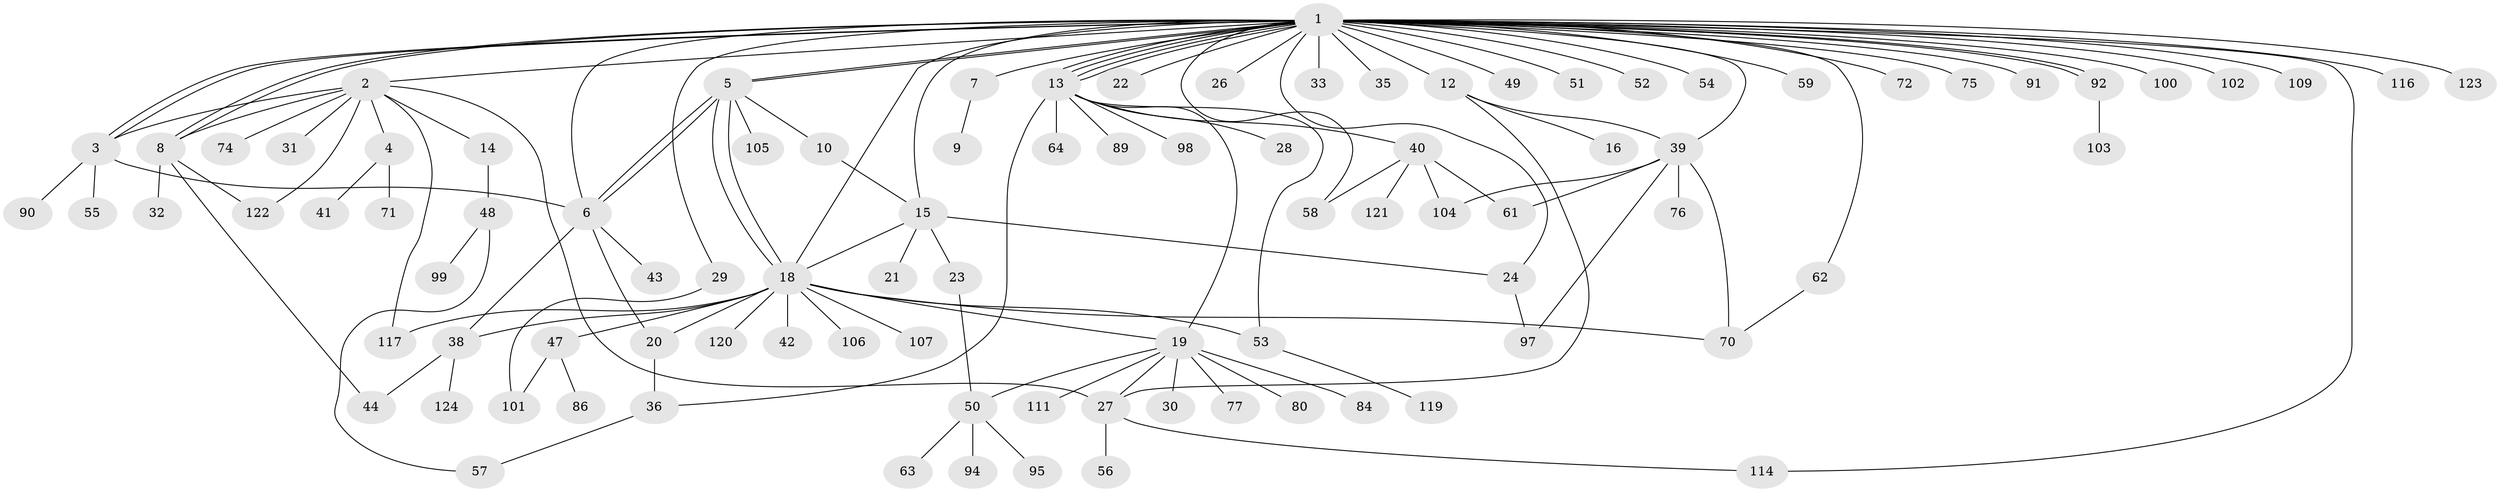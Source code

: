 // original degree distribution, {44: 0.008064516129032258, 10: 0.008064516129032258, 5: 0.024193548387096774, 3: 0.08064516129032258, 9: 0.008064516129032258, 8: 0.016129032258064516, 2: 0.2661290322580645, 6: 0.016129032258064516, 4: 0.06451612903225806, 12: 0.008064516129032258, 1: 0.4838709677419355, 15: 0.008064516129032258, 7: 0.008064516129032258}
// Generated by graph-tools (version 1.1) at 2025/11/02/27/25 16:11:10]
// undirected, 94 vertices, 131 edges
graph export_dot {
graph [start="1"]
  node [color=gray90,style=filled];
  1 [super="+113"];
  2 [super="+60"];
  3 [super="+11"];
  4 [super="+66"];
  5 [super="+25"];
  6 [super="+83"];
  7;
  8 [super="+118"];
  9 [super="+93"];
  10;
  12 [super="+34"];
  13 [super="+17"];
  14;
  15 [super="+78"];
  16;
  18 [super="+82"];
  19 [super="+68"];
  20 [super="+108"];
  21;
  22;
  23;
  24 [super="+85"];
  26;
  27 [super="+45"];
  28 [super="+37"];
  29;
  30;
  31 [super="+69"];
  32;
  33 [super="+81"];
  35;
  36;
  38 [super="+110"];
  39 [super="+46"];
  40 [super="+96"];
  41;
  42;
  43;
  44;
  47 [super="+87"];
  48;
  49;
  50 [super="+67"];
  51;
  52;
  53;
  54;
  55;
  56;
  57;
  58;
  59 [super="+65"];
  61 [super="+73"];
  62 [super="+79"];
  63;
  64;
  70;
  71;
  72;
  74 [super="+88"];
  75;
  76;
  77;
  80;
  84;
  86;
  89;
  90;
  91;
  92 [super="+115"];
  94;
  95;
  97;
  98;
  99;
  100;
  101 [super="+112"];
  102;
  103;
  104;
  105;
  106;
  107;
  109;
  111;
  114;
  116;
  117;
  119;
  120;
  121;
  122;
  123;
  124;
  1 -- 2;
  1 -- 3 [weight=2];
  1 -- 3;
  1 -- 5;
  1 -- 5;
  1 -- 6;
  1 -- 7;
  1 -- 8;
  1 -- 8;
  1 -- 12;
  1 -- 13;
  1 -- 13;
  1 -- 13;
  1 -- 13;
  1 -- 15;
  1 -- 18;
  1 -- 22;
  1 -- 24;
  1 -- 26;
  1 -- 29;
  1 -- 33;
  1 -- 35;
  1 -- 39;
  1 -- 49;
  1 -- 51;
  1 -- 52;
  1 -- 54;
  1 -- 58;
  1 -- 59;
  1 -- 62;
  1 -- 72;
  1 -- 75;
  1 -- 91;
  1 -- 92 [weight=2];
  1 -- 92;
  1 -- 100;
  1 -- 102;
  1 -- 109;
  1 -- 114;
  1 -- 116;
  1 -- 123;
  2 -- 3;
  2 -- 4;
  2 -- 8;
  2 -- 14;
  2 -- 27;
  2 -- 31;
  2 -- 74;
  2 -- 122;
  2 -- 117;
  3 -- 55;
  3 -- 90;
  3 -- 6;
  4 -- 41;
  4 -- 71;
  5 -- 6;
  5 -- 6;
  5 -- 10;
  5 -- 18;
  5 -- 18;
  5 -- 105;
  6 -- 20;
  6 -- 38;
  6 -- 43;
  7 -- 9;
  8 -- 32;
  8 -- 44;
  8 -- 122;
  10 -- 15;
  12 -- 16;
  12 -- 39;
  12 -- 27;
  13 -- 19;
  13 -- 28;
  13 -- 36;
  13 -- 40;
  13 -- 53;
  13 -- 64;
  13 -- 89;
  13 -- 98;
  14 -- 48;
  15 -- 18;
  15 -- 21;
  15 -- 23;
  15 -- 24;
  18 -- 19;
  18 -- 20;
  18 -- 42;
  18 -- 47;
  18 -- 53;
  18 -- 70;
  18 -- 106;
  18 -- 107;
  18 -- 120;
  18 -- 117;
  18 -- 38;
  19 -- 27;
  19 -- 30;
  19 -- 50;
  19 -- 77 [weight=2];
  19 -- 80;
  19 -- 84;
  19 -- 111;
  20 -- 36;
  23 -- 50;
  24 -- 97;
  27 -- 56;
  27 -- 114;
  29 -- 101;
  36 -- 57;
  38 -- 124;
  38 -- 44;
  39 -- 61;
  39 -- 70;
  39 -- 97;
  39 -- 104;
  39 -- 76;
  40 -- 61;
  40 -- 121;
  40 -- 58;
  40 -- 104;
  47 -- 86;
  47 -- 101;
  48 -- 57;
  48 -- 99;
  50 -- 63;
  50 -- 95;
  50 -- 94;
  53 -- 119;
  62 -- 70;
  92 -- 103;
}
